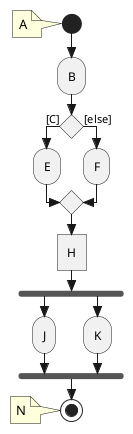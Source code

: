 @startuml ElementsActivite
skinparam style strictuml
start
note left : A
:B;
if () then ([C])
    :E;
else ([else])
    :F;
'G
endif 
:H]
'I
fork
    :J;
fork again
    :K;
'L
end fork
stop
note left : N
@enduml